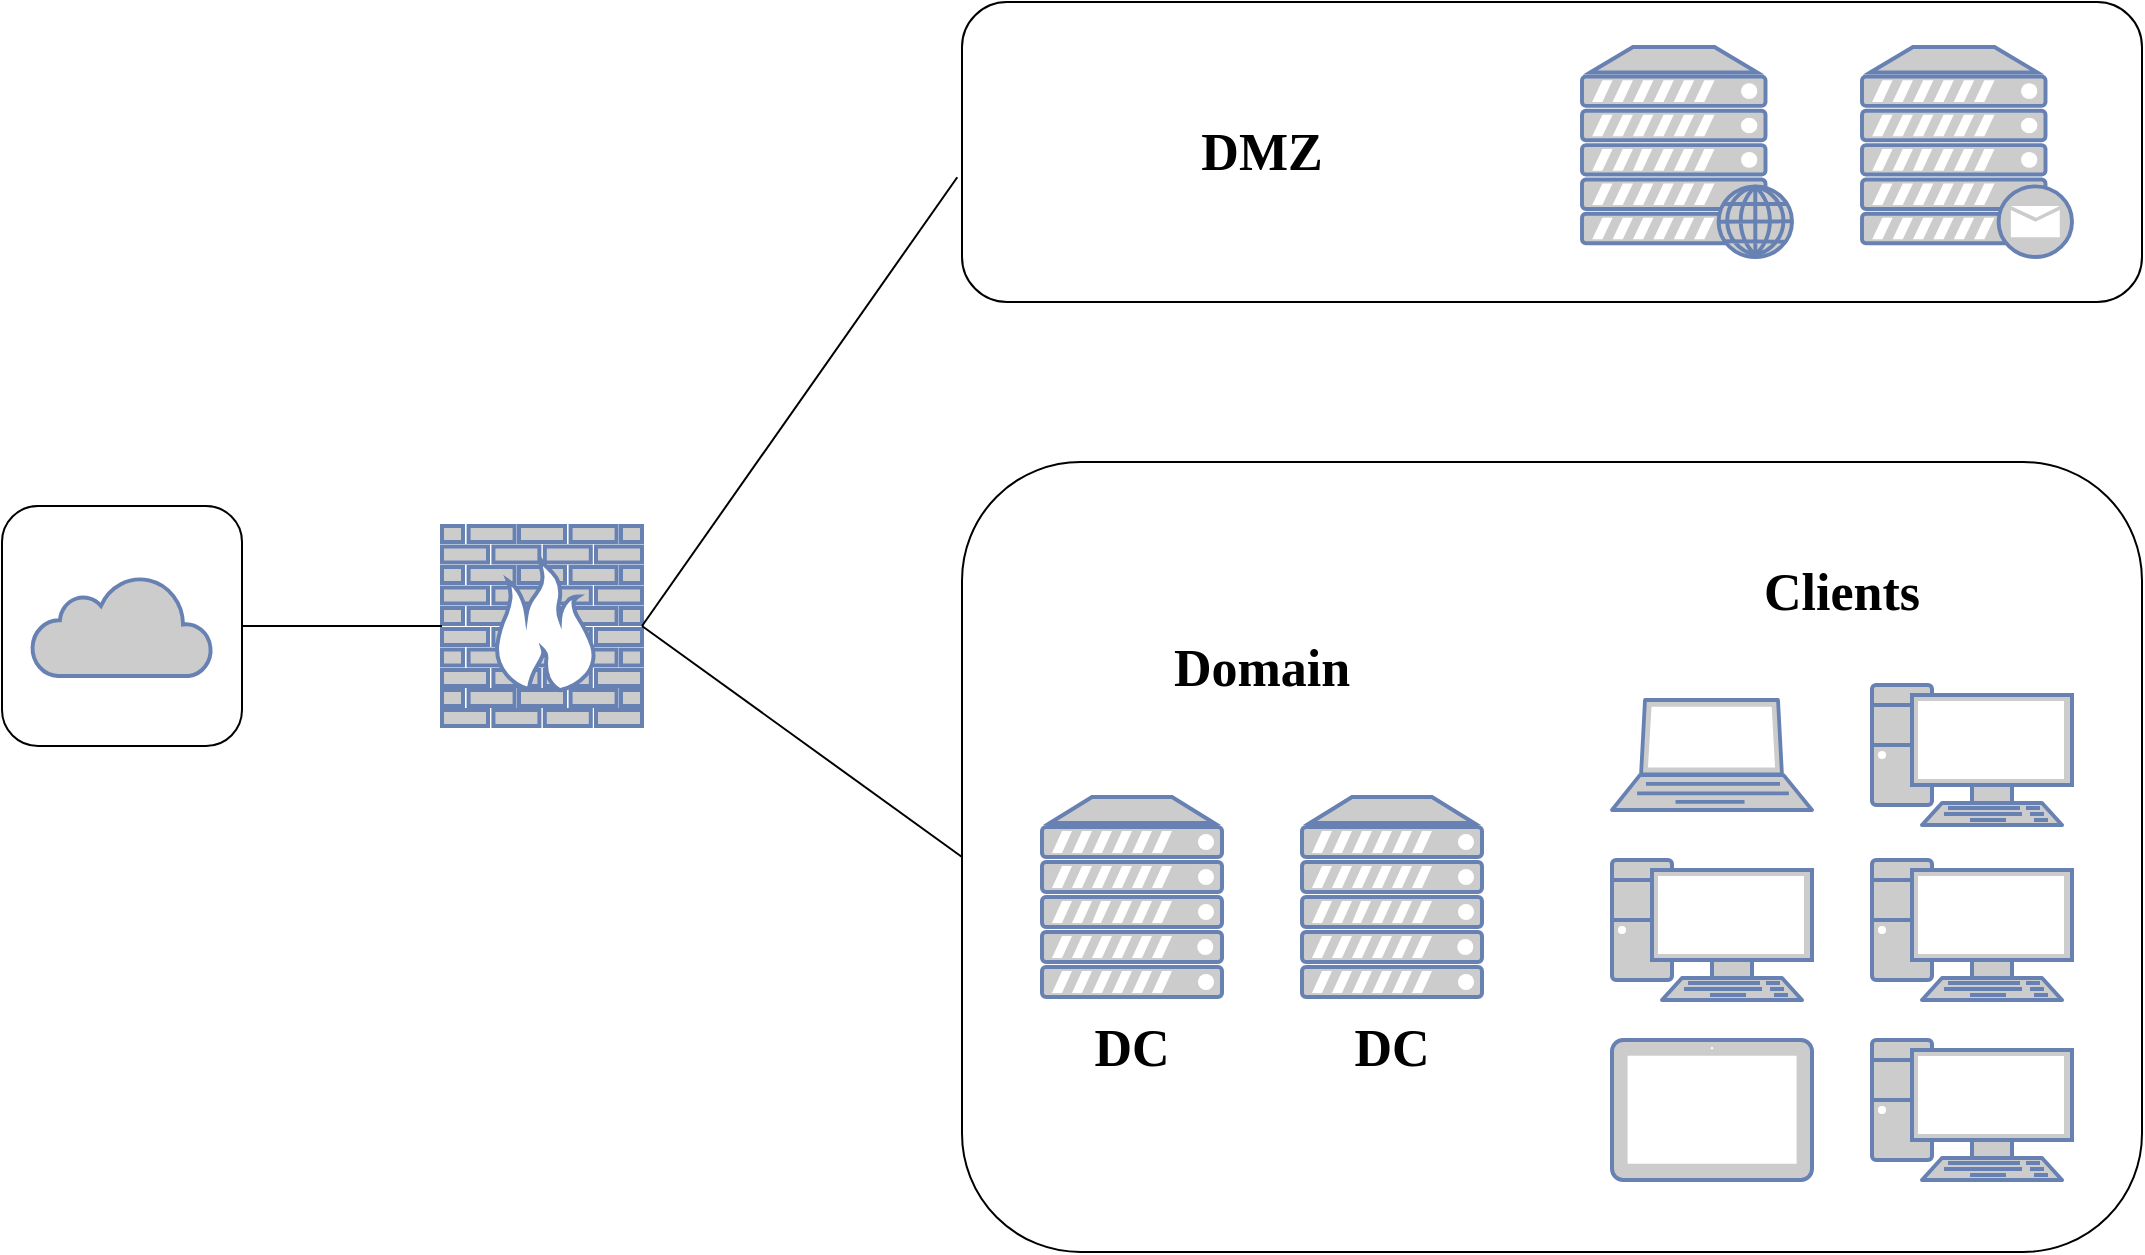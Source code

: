 <mxfile version="22.0.4" type="device">
  <diagram name="Page-1" id="55a83fd1-7818-8e21-69c5-c3457e3827bb">
    <mxGraphModel dx="1750" dy="1122" grid="1" gridSize="10" guides="1" tooltips="1" connect="1" arrows="1" fold="1" page="1" pageScale="1" pageWidth="1100" pageHeight="850" background="none" math="0" shadow="0">
      <root>
        <mxCell id="0" />
        <mxCell id="1" parent="0" />
        <mxCell id="Hxq2TL6vqvPPPZUKsmFk-27" value="" style="rounded=1;whiteSpace=wrap;html=1;" vertex="1" parent="1">
          <mxGeometry y="365" width="120" height="120" as="geometry" />
        </mxCell>
        <mxCell id="Hxq2TL6vqvPPPZUKsmFk-22" value="" style="fontColor=#0066CC;verticalAlign=top;verticalLabelPosition=bottom;labelPosition=center;align=center;html=1;outlineConnect=0;fillColor=#CCCCCC;strokeColor=#6881B3;gradientColor=none;gradientDirection=north;strokeWidth=2;shape=mxgraph.networks.firewall;" vertex="1" parent="1">
          <mxGeometry x="220" y="375" width="100" height="100" as="geometry" />
        </mxCell>
        <mxCell id="Hxq2TL6vqvPPPZUKsmFk-23" value="" style="html=1;outlineConnect=0;fillColor=#CCCCCC;strokeColor=#6881B3;gradientColor=none;gradientDirection=north;strokeWidth=2;shape=mxgraph.networks.cloud;fontColor=#ffffff;" vertex="1" parent="1">
          <mxGeometry x="15" y="400" width="90" height="50" as="geometry" />
        </mxCell>
        <mxCell id="Hxq2TL6vqvPPPZUKsmFk-29" value="" style="endArrow=none;html=1;rounded=0;entryX=0;entryY=0.5;entryDx=0;entryDy=0;entryPerimeter=0;exitX=1;exitY=0.5;exitDx=0;exitDy=0;" edge="1" parent="1" source="Hxq2TL6vqvPPPZUKsmFk-27" target="Hxq2TL6vqvPPPZUKsmFk-22">
          <mxGeometry width="50" height="50" relative="1" as="geometry">
            <mxPoint x="120" y="470" as="sourcePoint" />
            <mxPoint x="170" y="420" as="targetPoint" />
          </mxGeometry>
        </mxCell>
        <mxCell id="Hxq2TL6vqvPPPZUKsmFk-30" value="" style="endArrow=none;html=1;rounded=0;exitX=1;exitY=0.5;exitDx=0;exitDy=0;exitPerimeter=0;entryX=-0.004;entryY=0.584;entryDx=0;entryDy=0;entryPerimeter=0;" edge="1" parent="1" source="Hxq2TL6vqvPPPZUKsmFk-22" target="Hxq2TL6vqvPPPZUKsmFk-26">
          <mxGeometry width="50" height="50" relative="1" as="geometry">
            <mxPoint x="600" y="440" as="sourcePoint" />
            <mxPoint x="650" y="390" as="targetPoint" />
          </mxGeometry>
        </mxCell>
        <mxCell id="Hxq2TL6vqvPPPZUKsmFk-48" value="" style="group" vertex="1" connectable="0" parent="1">
          <mxGeometry x="480" y="343" width="590" height="395" as="geometry" />
        </mxCell>
        <mxCell id="Hxq2TL6vqvPPPZUKsmFk-40" value="" style="rounded=1;whiteSpace=wrap;html=1;" vertex="1" parent="Hxq2TL6vqvPPPZUKsmFk-48">
          <mxGeometry width="590" height="395" as="geometry" />
        </mxCell>
        <mxCell id="Hxq2TL6vqvPPPZUKsmFk-8" value="" style="fontColor=#0066CC;verticalAlign=top;verticalLabelPosition=bottom;labelPosition=center;align=center;html=1;outlineConnect=0;fillColor=#CCCCCC;strokeColor=#6881B3;gradientColor=none;gradientDirection=north;strokeWidth=2;shape=mxgraph.networks.server;" vertex="1" parent="Hxq2TL6vqvPPPZUKsmFk-48">
          <mxGeometry x="40" y="167.5" width="90" height="100" as="geometry" />
        </mxCell>
        <mxCell id="Hxq2TL6vqvPPPZUKsmFk-10" value="" style="fontColor=#0066CC;verticalAlign=top;verticalLabelPosition=bottom;labelPosition=center;align=center;html=1;outlineConnect=0;fillColor=#CCCCCC;strokeColor=#6881B3;gradientColor=none;gradientDirection=north;strokeWidth=2;shape=mxgraph.networks.server;" vertex="1" parent="Hxq2TL6vqvPPPZUKsmFk-48">
          <mxGeometry x="170" y="167.5" width="90" height="100" as="geometry" />
        </mxCell>
        <mxCell id="Hxq2TL6vqvPPPZUKsmFk-14" value="" style="fontColor=#0066CC;verticalAlign=top;verticalLabelPosition=bottom;labelPosition=center;align=center;html=1;outlineConnect=0;fillColor=#CCCCCC;strokeColor=#6881B3;gradientColor=none;gradientDirection=north;strokeWidth=2;shape=mxgraph.networks.pc;" vertex="1" parent="Hxq2TL6vqvPPPZUKsmFk-48">
          <mxGeometry x="325" y="199" width="100" height="70" as="geometry" />
        </mxCell>
        <mxCell id="Hxq2TL6vqvPPPZUKsmFk-15" value="" style="fontColor=#0066CC;verticalAlign=top;verticalLabelPosition=bottom;labelPosition=center;align=center;html=1;outlineConnect=0;fillColor=#CCCCCC;strokeColor=#6881B3;gradientColor=none;gradientDirection=north;strokeWidth=2;shape=mxgraph.networks.pc;" vertex="1" parent="Hxq2TL6vqvPPPZUKsmFk-48">
          <mxGeometry x="455" y="289" width="100" height="70" as="geometry" />
        </mxCell>
        <mxCell id="Hxq2TL6vqvPPPZUKsmFk-16" value="" style="fontColor=#0066CC;verticalAlign=top;verticalLabelPosition=bottom;labelPosition=center;align=center;html=1;outlineConnect=0;fillColor=#CCCCCC;strokeColor=#6881B3;gradientColor=none;gradientDirection=north;strokeWidth=2;shape=mxgraph.networks.pc;" vertex="1" parent="Hxq2TL6vqvPPPZUKsmFk-48">
          <mxGeometry x="455" y="199" width="100" height="70" as="geometry" />
        </mxCell>
        <mxCell id="Hxq2TL6vqvPPPZUKsmFk-17" value="" style="fontColor=#0066CC;verticalAlign=top;verticalLabelPosition=bottom;labelPosition=center;align=center;html=1;outlineConnect=0;fillColor=#CCCCCC;strokeColor=#6881B3;gradientColor=none;gradientDirection=north;strokeWidth=2;shape=mxgraph.networks.pc;" vertex="1" parent="Hxq2TL6vqvPPPZUKsmFk-48">
          <mxGeometry x="455" y="111.5" width="100" height="70" as="geometry" />
        </mxCell>
        <mxCell id="Hxq2TL6vqvPPPZUKsmFk-18" value="" style="fontColor=#0066CC;verticalAlign=top;verticalLabelPosition=bottom;labelPosition=center;align=center;html=1;outlineConnect=0;fillColor=#CCCCCC;strokeColor=#6881B3;gradientColor=none;gradientDirection=north;strokeWidth=2;shape=mxgraph.networks.laptop;" vertex="1" parent="Hxq2TL6vqvPPPZUKsmFk-48">
          <mxGeometry x="325" y="119" width="100" height="55" as="geometry" />
        </mxCell>
        <mxCell id="Hxq2TL6vqvPPPZUKsmFk-19" value="" style="fontColor=#0066CC;verticalAlign=top;verticalLabelPosition=bottom;labelPosition=center;align=center;html=1;outlineConnect=0;fillColor=#CCCCCC;strokeColor=#6881B3;gradientColor=none;gradientDirection=north;strokeWidth=2;shape=mxgraph.networks.tablet;" vertex="1" parent="Hxq2TL6vqvPPPZUKsmFk-48">
          <mxGeometry x="325" y="289" width="100" height="70" as="geometry" />
        </mxCell>
        <mxCell id="Hxq2TL6vqvPPPZUKsmFk-43" value="&lt;h1&gt;&lt;font face=&quot;Verdana&quot; style=&quot;font-size: 26px;&quot;&gt;Domain&lt;/font&gt;&lt;/h1&gt;" style="text;html=1;strokeColor=none;fillColor=none;align=center;verticalAlign=middle;whiteSpace=wrap;rounded=0;" vertex="1" parent="Hxq2TL6vqvPPPZUKsmFk-48">
          <mxGeometry x="120" y="87.5" width="60" height="30" as="geometry" />
        </mxCell>
        <mxCell id="Hxq2TL6vqvPPPZUKsmFk-45" value="&lt;h4&gt;&lt;font face=&quot;Verdana&quot; style=&quot;font-size: 26px;&quot;&gt;DC&lt;/font&gt;&lt;/h4&gt;" style="text;html=1;strokeColor=none;fillColor=none;align=center;verticalAlign=middle;whiteSpace=wrap;rounded=0;" vertex="1" parent="Hxq2TL6vqvPPPZUKsmFk-48">
          <mxGeometry x="55" y="277.5" width="60" height="30" as="geometry" />
        </mxCell>
        <mxCell id="Hxq2TL6vqvPPPZUKsmFk-46" value="&lt;h4&gt;&lt;font face=&quot;Verdana&quot; style=&quot;font-size: 26px;&quot;&gt;DC&lt;/font&gt;&lt;/h4&gt;" style="text;html=1;strokeColor=none;fillColor=none;align=center;verticalAlign=middle;whiteSpace=wrap;rounded=0;" vertex="1" parent="Hxq2TL6vqvPPPZUKsmFk-48">
          <mxGeometry x="185" y="277.5" width="60" height="30" as="geometry" />
        </mxCell>
        <mxCell id="Hxq2TL6vqvPPPZUKsmFk-47" value="&lt;h4&gt;&lt;font face=&quot;Verdana&quot;&gt;&lt;span style=&quot;font-size: 26px;&quot;&gt;Clients&lt;/span&gt;&lt;/font&gt;&lt;/h4&gt;" style="text;html=1;strokeColor=none;fillColor=none;align=center;verticalAlign=middle;whiteSpace=wrap;rounded=0;" vertex="1" parent="Hxq2TL6vqvPPPZUKsmFk-48">
          <mxGeometry x="410" y="50" width="60" height="30" as="geometry" />
        </mxCell>
        <mxCell id="Hxq2TL6vqvPPPZUKsmFk-26" value="" style="rounded=1;whiteSpace=wrap;html=1;container=0;" vertex="1" parent="1">
          <mxGeometry x="480" y="113" width="590" height="150" as="geometry" />
        </mxCell>
        <mxCell id="Hxq2TL6vqvPPPZUKsmFk-6" value="" style="fontColor=#0066CC;verticalAlign=top;verticalLabelPosition=bottom;labelPosition=center;align=center;html=1;outlineConnect=0;fillColor=#CCCCCC;strokeColor=#6881B3;gradientColor=none;gradientDirection=north;strokeWidth=2;shape=mxgraph.networks.web_server;container=0;" vertex="1" parent="1">
          <mxGeometry x="790" y="135.5" width="105" height="105" as="geometry" />
        </mxCell>
        <mxCell id="Hxq2TL6vqvPPPZUKsmFk-24" value="" style="fontColor=#0066CC;verticalAlign=top;verticalLabelPosition=bottom;labelPosition=center;align=center;html=1;outlineConnect=0;fillColor=#CCCCCC;strokeColor=#6881B3;gradientColor=none;gradientDirection=north;strokeWidth=2;shape=mxgraph.networks.mail_server;container=0;" vertex="1" parent="1">
          <mxGeometry x="930" y="135.5" width="105" height="105" as="geometry" />
        </mxCell>
        <mxCell id="Hxq2TL6vqvPPPZUKsmFk-38" value="&lt;h1&gt;&lt;font face=&quot;Verdana&quot; style=&quot;font-size: 26px;&quot;&gt;DMZ&lt;/font&gt;&lt;/h1&gt;" style="text;html=1;strokeColor=none;fillColor=none;align=center;verticalAlign=middle;whiteSpace=wrap;rounded=0;container=0;" vertex="1" parent="1">
          <mxGeometry x="600" y="173" width="60" height="30" as="geometry" />
        </mxCell>
        <mxCell id="Hxq2TL6vqvPPPZUKsmFk-49" value="" style="endArrow=none;html=1;rounded=0;exitX=1;exitY=0.5;exitDx=0;exitDy=0;exitPerimeter=0;entryX=0;entryY=0.5;entryDx=0;entryDy=0;" edge="1" parent="1" source="Hxq2TL6vqvPPPZUKsmFk-22" target="Hxq2TL6vqvPPPZUKsmFk-40">
          <mxGeometry width="50" height="50" relative="1" as="geometry">
            <mxPoint x="610" y="500" as="sourcePoint" />
            <mxPoint x="660" y="450" as="targetPoint" />
          </mxGeometry>
        </mxCell>
      </root>
    </mxGraphModel>
  </diagram>
</mxfile>
